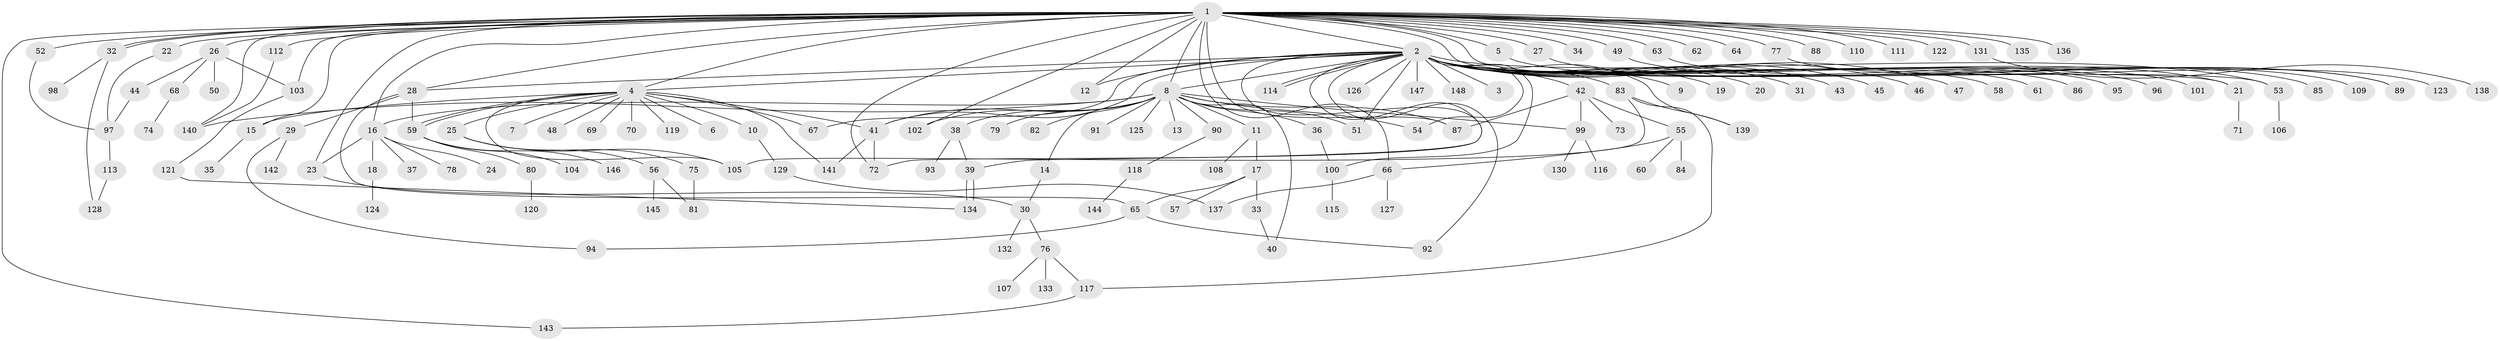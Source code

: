 // coarse degree distribution, {31: 0.013513513513513514, 9: 0.013513513513513514, 11: 0.013513513513513514, 14: 0.013513513513513514, 1: 0.5, 19: 0.013513513513513514, 2: 0.17567567567567569, 4: 0.0945945945945946, 6: 0.013513513513513514, 3: 0.14864864864864866}
// Generated by graph-tools (version 1.1) at 2025/50/03/04/25 22:50:24]
// undirected, 148 vertices, 196 edges
graph export_dot {
  node [color=gray90,style=filled];
  1;
  2;
  3;
  4;
  5;
  6;
  7;
  8;
  9;
  10;
  11;
  12;
  13;
  14;
  15;
  16;
  17;
  18;
  19;
  20;
  21;
  22;
  23;
  24;
  25;
  26;
  27;
  28;
  29;
  30;
  31;
  32;
  33;
  34;
  35;
  36;
  37;
  38;
  39;
  40;
  41;
  42;
  43;
  44;
  45;
  46;
  47;
  48;
  49;
  50;
  51;
  52;
  53;
  54;
  55;
  56;
  57;
  58;
  59;
  60;
  61;
  62;
  63;
  64;
  65;
  66;
  67;
  68;
  69;
  70;
  71;
  72;
  73;
  74;
  75;
  76;
  77;
  78;
  79;
  80;
  81;
  82;
  83;
  84;
  85;
  86;
  87;
  88;
  89;
  90;
  91;
  92;
  93;
  94;
  95;
  96;
  97;
  98;
  99;
  100;
  101;
  102;
  103;
  104;
  105;
  106;
  107;
  108;
  109;
  110;
  111;
  112;
  113;
  114;
  115;
  116;
  117;
  118;
  119;
  120;
  121;
  122;
  123;
  124;
  125;
  126;
  127;
  128;
  129;
  130;
  131;
  132;
  133;
  134;
  135;
  136;
  137;
  138;
  139;
  140;
  141;
  142;
  143;
  144;
  145;
  146;
  147;
  148;
  1 -- 2;
  1 -- 4;
  1 -- 5;
  1 -- 8;
  1 -- 12;
  1 -- 15;
  1 -- 16;
  1 -- 21;
  1 -- 22;
  1 -- 23;
  1 -- 26;
  1 -- 27;
  1 -- 28;
  1 -- 32;
  1 -- 32;
  1 -- 34;
  1 -- 49;
  1 -- 52;
  1 -- 53;
  1 -- 62;
  1 -- 63;
  1 -- 64;
  1 -- 66;
  1 -- 72;
  1 -- 77;
  1 -- 87;
  1 -- 88;
  1 -- 102;
  1 -- 103;
  1 -- 110;
  1 -- 111;
  1 -- 112;
  1 -- 122;
  1 -- 131;
  1 -- 135;
  1 -- 136;
  1 -- 140;
  1 -- 143;
  2 -- 3;
  2 -- 4;
  2 -- 8;
  2 -- 9;
  2 -- 12;
  2 -- 19;
  2 -- 20;
  2 -- 21;
  2 -- 28;
  2 -- 31;
  2 -- 39;
  2 -- 41;
  2 -- 42;
  2 -- 43;
  2 -- 45;
  2 -- 46;
  2 -- 47;
  2 -- 51;
  2 -- 53;
  2 -- 54;
  2 -- 58;
  2 -- 61;
  2 -- 67;
  2 -- 72;
  2 -- 83;
  2 -- 86;
  2 -- 92;
  2 -- 95;
  2 -- 96;
  2 -- 100;
  2 -- 101;
  2 -- 114;
  2 -- 114;
  2 -- 126;
  2 -- 139;
  2 -- 147;
  2 -- 148;
  4 -- 6;
  4 -- 7;
  4 -- 10;
  4 -- 15;
  4 -- 25;
  4 -- 41;
  4 -- 48;
  4 -- 59;
  4 -- 59;
  4 -- 67;
  4 -- 69;
  4 -- 70;
  4 -- 105;
  4 -- 119;
  4 -- 141;
  5 -- 85;
  8 -- 11;
  8 -- 13;
  8 -- 14;
  8 -- 16;
  8 -- 36;
  8 -- 38;
  8 -- 40;
  8 -- 41;
  8 -- 51;
  8 -- 54;
  8 -- 79;
  8 -- 82;
  8 -- 87;
  8 -- 90;
  8 -- 91;
  8 -- 99;
  8 -- 102;
  8 -- 125;
  8 -- 140;
  10 -- 129;
  11 -- 17;
  11 -- 108;
  14 -- 30;
  15 -- 35;
  16 -- 18;
  16 -- 23;
  16 -- 24;
  16 -- 37;
  16 -- 78;
  17 -- 33;
  17 -- 57;
  17 -- 65;
  18 -- 124;
  21 -- 71;
  22 -- 97;
  23 -- 30;
  25 -- 56;
  25 -- 75;
  25 -- 105;
  26 -- 44;
  26 -- 50;
  26 -- 68;
  26 -- 103;
  27 -- 109;
  28 -- 29;
  28 -- 59;
  28 -- 65;
  29 -- 94;
  29 -- 142;
  30 -- 76;
  30 -- 132;
  32 -- 98;
  32 -- 128;
  33 -- 40;
  36 -- 100;
  38 -- 39;
  38 -- 93;
  39 -- 134;
  39 -- 134;
  41 -- 72;
  41 -- 141;
  42 -- 55;
  42 -- 73;
  42 -- 87;
  42 -- 99;
  44 -- 97;
  49 -- 89;
  52 -- 97;
  53 -- 106;
  55 -- 60;
  55 -- 66;
  55 -- 84;
  56 -- 81;
  56 -- 145;
  59 -- 80;
  59 -- 104;
  59 -- 146;
  63 -- 89;
  65 -- 92;
  65 -- 94;
  66 -- 127;
  66 -- 137;
  68 -- 74;
  75 -- 81;
  76 -- 107;
  76 -- 117;
  76 -- 133;
  77 -- 123;
  80 -- 120;
  83 -- 105;
  83 -- 117;
  83 -- 139;
  90 -- 118;
  97 -- 113;
  99 -- 116;
  99 -- 130;
  100 -- 115;
  103 -- 121;
  112 -- 140;
  113 -- 128;
  117 -- 143;
  118 -- 144;
  121 -- 134;
  129 -- 137;
  131 -- 138;
}
